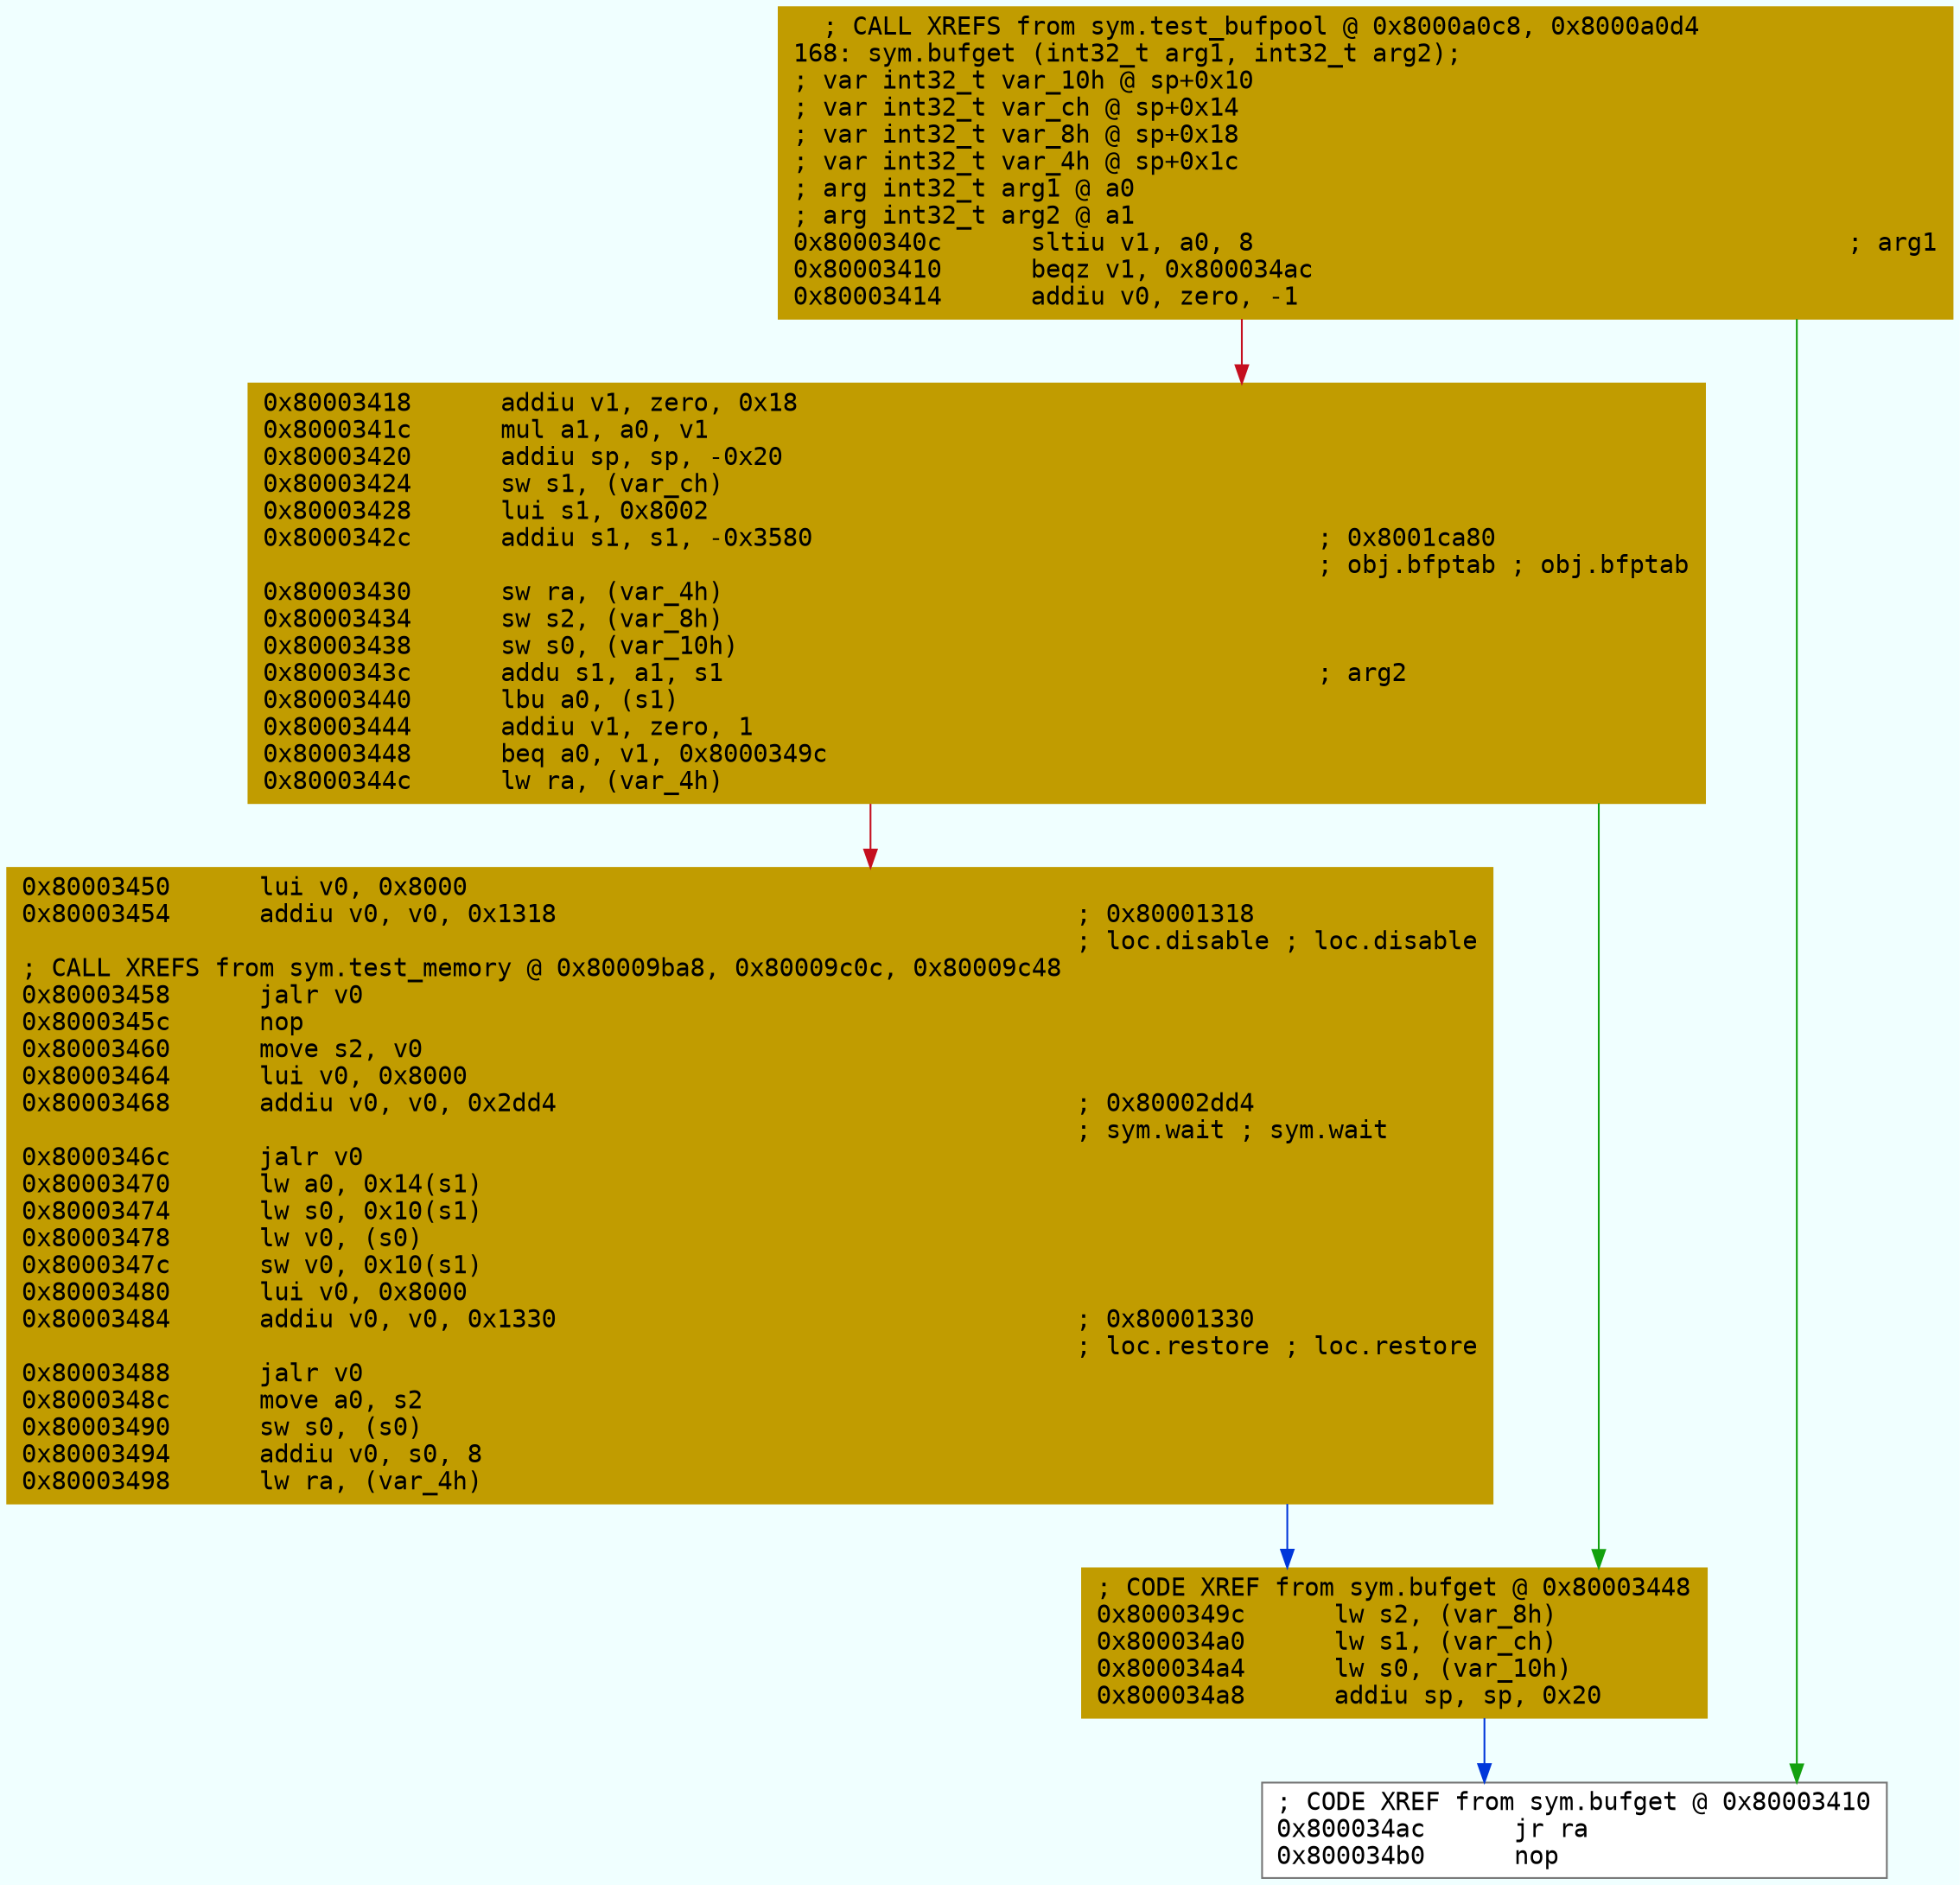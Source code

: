 digraph code {
	graph [bgcolor=azure fontsize=8 fontname="Courier" splines="ortho"];
	node [fillcolor=gray style=filled shape=box];
	edge [arrowhead="normal"];
	"0x8000340c" [URL="sym.bufget/0x8000340c", fillcolor="#c19c00",color="#c19c00", fontname="Courier",label="  ; CALL XREFS from sym.test_bufpool @ 0x8000a0c8, 0x8000a0d4\l168: sym.bufget (int32_t arg1, int32_t arg2);\l; var int32_t var_10h @ sp+0x10\l; var int32_t var_ch @ sp+0x14\l; var int32_t var_8h @ sp+0x18\l; var int32_t var_4h @ sp+0x1c\l; arg int32_t arg1 @ a0\l; arg int32_t arg2 @ a1\l0x8000340c      sltiu v1, a0, 8                                        ; arg1\l0x80003410      beqz v1, 0x800034ac\l0x80003414      addiu v0, zero, -1\l"]
	"0x80003418" [URL="sym.bufget/0x80003418", fillcolor="#c19c00",color="#c19c00", fontname="Courier",label="0x80003418      addiu v1, zero, 0x18\l0x8000341c      mul a1, a0, v1\l0x80003420      addiu sp, sp, -0x20\l0x80003424      sw s1, (var_ch)\l0x80003428      lui s1, 0x8002\l0x8000342c      addiu s1, s1, -0x3580                                  ; 0x8001ca80\l                                                                       ; obj.bfptab ; obj.bfptab\l0x80003430      sw ra, (var_4h)\l0x80003434      sw s2, (var_8h)\l0x80003438      sw s0, (var_10h)\l0x8000343c      addu s1, a1, s1                                        ; arg2\l0x80003440      lbu a0, (s1)\l0x80003444      addiu v1, zero, 1\l0x80003448      beq a0, v1, 0x8000349c\l0x8000344c      lw ra, (var_4h)\l"]
	"0x80003450" [URL="sym.bufget/0x80003450", fillcolor="#c19c00",color="#c19c00", fontname="Courier",label="0x80003450      lui v0, 0x8000\l0x80003454      addiu v0, v0, 0x1318                                   ; 0x80001318\l                                                                       ; loc.disable ; loc.disable\l; CALL XREFS from sym.test_memory @ 0x80009ba8, 0x80009c0c, 0x80009c48\l0x80003458      jalr v0\l0x8000345c      nop\l0x80003460      move s2, v0\l0x80003464      lui v0, 0x8000\l0x80003468      addiu v0, v0, 0x2dd4                                   ; 0x80002dd4\l                                                                       ; sym.wait ; sym.wait\l0x8000346c      jalr v0\l0x80003470      lw a0, 0x14(s1)\l0x80003474      lw s0, 0x10(s1)\l0x80003478      lw v0, (s0)\l0x8000347c      sw v0, 0x10(s1)\l0x80003480      lui v0, 0x8000\l0x80003484      addiu v0, v0, 0x1330                                   ; 0x80001330\l                                                                       ; loc.restore ; loc.restore\l0x80003488      jalr v0\l0x8000348c      move a0, s2\l0x80003490      sw s0, (s0)\l0x80003494      addiu v0, s0, 8\l0x80003498      lw ra, (var_4h)\l"]
	"0x8000349c" [URL="sym.bufget/0x8000349c", fillcolor="#c19c00",color="#c19c00", fontname="Courier",label="; CODE XREF from sym.bufget @ 0x80003448\l0x8000349c      lw s2, (var_8h)\l0x800034a0      lw s1, (var_ch)\l0x800034a4      lw s0, (var_10h)\l0x800034a8      addiu sp, sp, 0x20\l"]
	"0x800034ac" [URL="sym.bufget/0x800034ac", fillcolor="white",color="#767676", fontname="Courier",label="; CODE XREF from sym.bufget @ 0x80003410\l0x800034ac      jr ra\l0x800034b0      nop\l"]
        "0x8000340c" -> "0x800034ac" [color="#13a10e"];
        "0x8000340c" -> "0x80003418" [color="#c50f1f"];
        "0x80003418" -> "0x8000349c" [color="#13a10e"];
        "0x80003418" -> "0x80003450" [color="#c50f1f"];
        "0x80003450" -> "0x8000349c" [color="#0037da"];
        "0x8000349c" -> "0x800034ac" [color="#0037da"];
}
